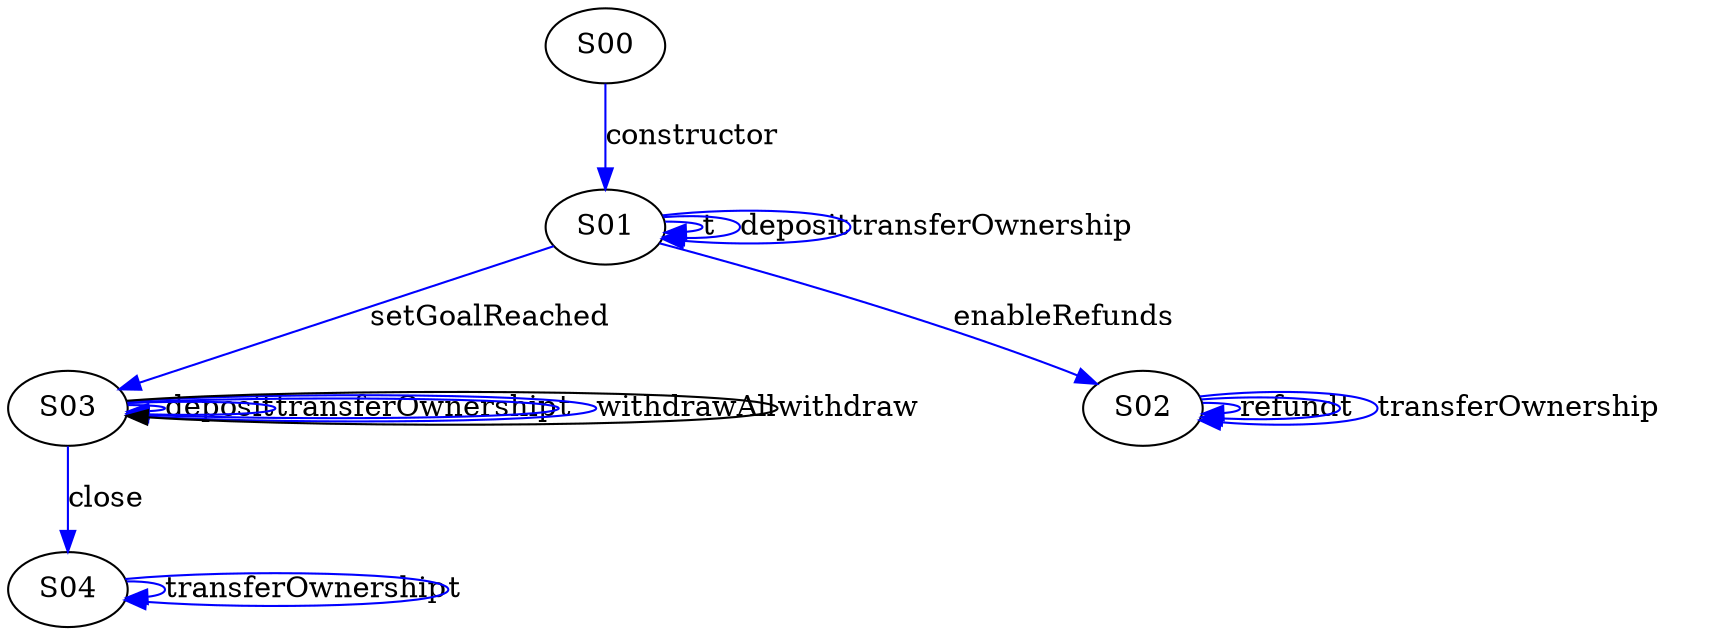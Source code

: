 digraph {

S03->S03 [label="deposit", style="", color="blue"]
S03->S03 [label="transferOwnership", style="", color="blue"]
S04->S04 [label="transferOwnership", style="", color="blue"]
S02->S02 [label="refund", style="", color="blue"]
S01->S03 [label="setGoalReached", style="", color="blue"]
S02->S02 [label="t", style="", color="blue"]
S03->S03 [label="t", style="", color="blue"]
S03->S04 [label="close", style="", color="blue"]
S01->S01 [label="t", style="", color="blue"]
S01->S02 [label="enableRefunds", style="", color="blue"]
S02->S02 [label="transferOwnership", style="", color="blue"]
S03->S03 [label="withdrawAll", style="", color="blue"]
S01->S01 [label="deposit", style="", color="blue"]
S04->S04 [label="t", style="", color="blue"]
S00->S01 [label="constructor", style="", color="blue"]
S03->S03 [label="withdraw", style="", color="black"]
S01->S01 [label="transferOwnership", style="", color="blue"]
}